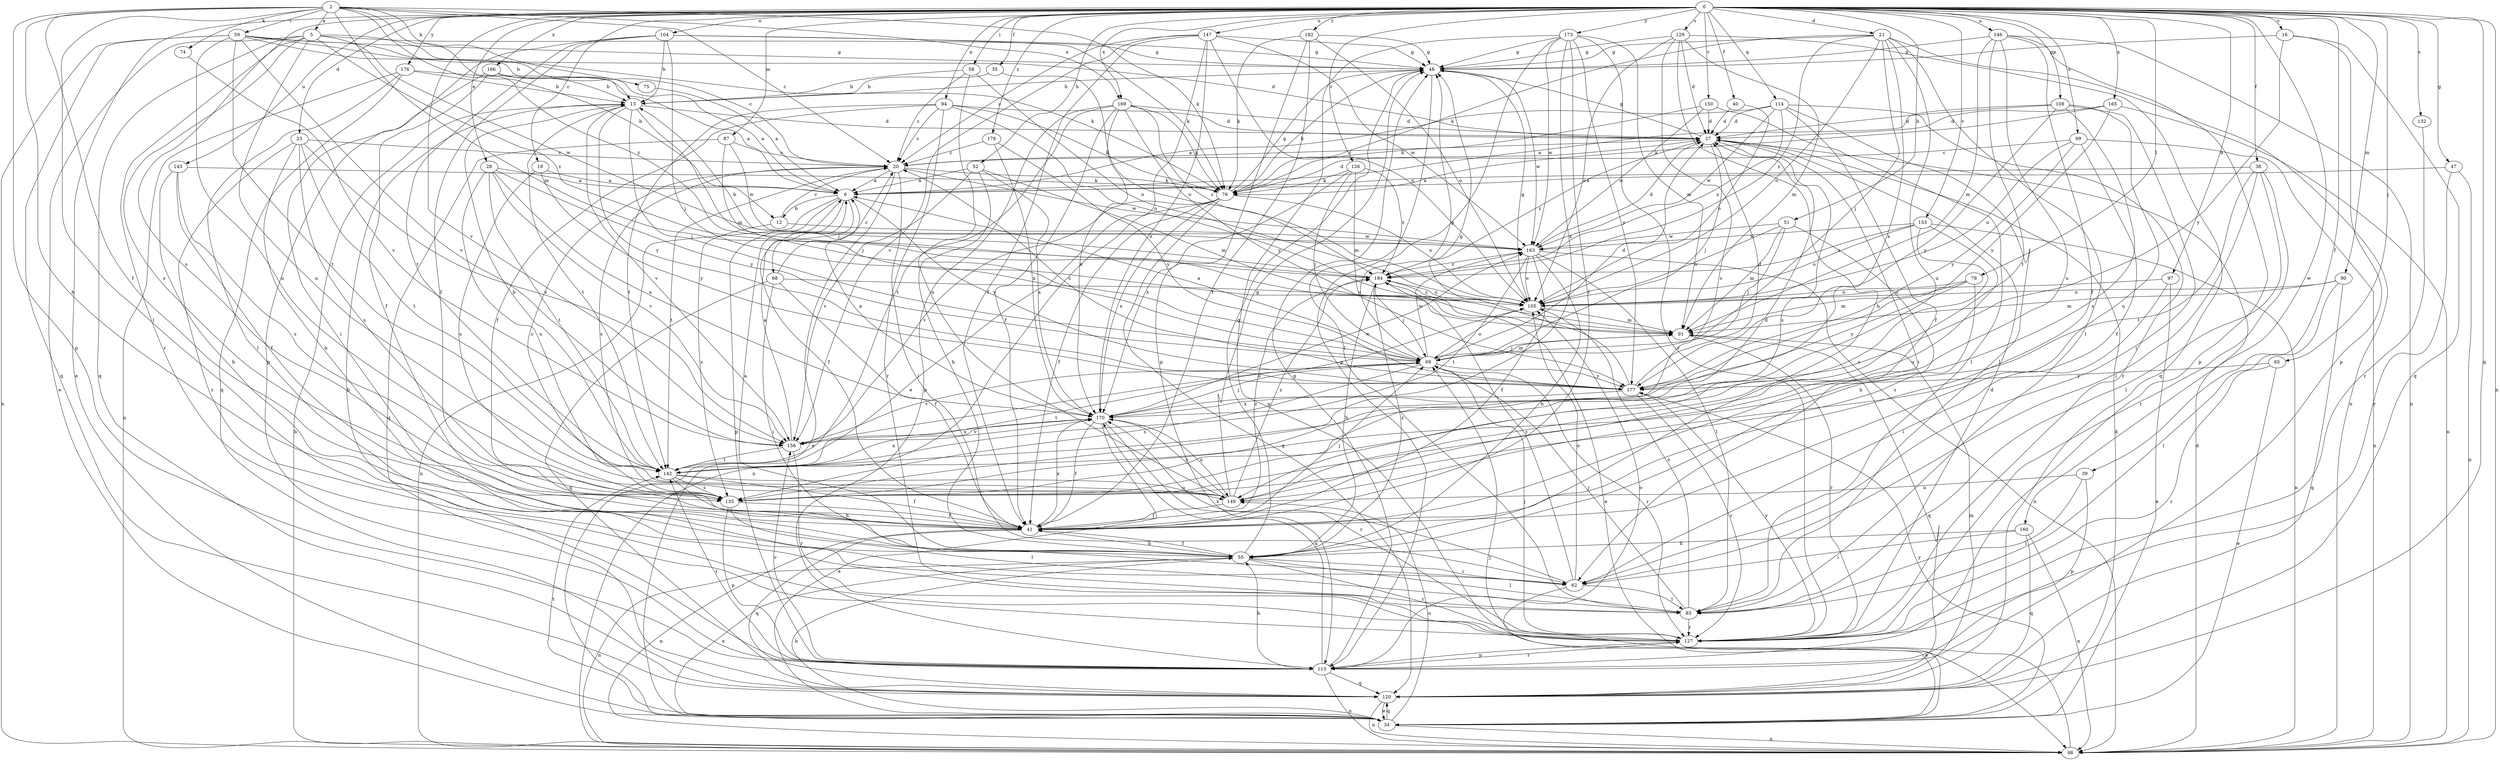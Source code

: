 strict digraph  {
0;
2;
5;
6;
12;
13;
16;
18;
20;
21;
23;
27;
28;
34;
35;
36;
39;
40;
41;
47;
48;
51;
52;
55;
58;
59;
62;
65;
68;
69;
74;
75;
76;
78;
83;
87;
90;
91;
94;
97;
98;
99;
104;
105;
108;
113;
114;
120;
126;
127;
129;
132;
135;
142;
143;
146;
147;
149;
150;
153;
156;
160;
163;
165;
166;
169;
170;
173;
176;
177;
178;
182;
184;
0 -> 16  [label=c];
0 -> 18  [label=c];
0 -> 21  [label=d];
0 -> 23  [label=d];
0 -> 28  [label=e];
0 -> 34  [label=e];
0 -> 35  [label=f];
0 -> 36  [label=f];
0 -> 39  [label=f];
0 -> 40  [label=f];
0 -> 47  [label=g];
0 -> 51  [label=h];
0 -> 52  [label=h];
0 -> 58  [label=i];
0 -> 65  [label=j];
0 -> 78  [label=l];
0 -> 87  [label=m];
0 -> 90  [label=m];
0 -> 94  [label=n];
0 -> 97  [label=n];
0 -> 98  [label=n];
0 -> 99  [label=o];
0 -> 104  [label=o];
0 -> 108  [label=p];
0 -> 114  [label=q];
0 -> 120  [label=q];
0 -> 126  [label=r];
0 -> 129  [label=s];
0 -> 132  [label=s];
0 -> 135  [label=s];
0 -> 143  [label=u];
0 -> 146  [label=u];
0 -> 147  [label=u];
0 -> 150  [label=v];
0 -> 153  [label=v];
0 -> 156  [label=v];
0 -> 160  [label=w];
0 -> 165  [label=x];
0 -> 166  [label=x];
0 -> 169  [label=x];
0 -> 173  [label=y];
0 -> 176  [label=y];
0 -> 178  [label=z];
0 -> 182  [label=z];
2 -> 5  [label=a];
2 -> 12  [label=b];
2 -> 20  [label=c];
2 -> 41  [label=f];
2 -> 55  [label=h];
2 -> 59  [label=i];
2 -> 74  [label=k];
2 -> 75  [label=k];
2 -> 76  [label=k];
2 -> 83  [label=l];
2 -> 91  [label=m];
2 -> 113  [label=p];
2 -> 169  [label=x];
2 -> 184  [label=z];
5 -> 27  [label=d];
5 -> 34  [label=e];
5 -> 48  [label=g];
5 -> 120  [label=q];
5 -> 127  [label=r];
5 -> 135  [label=s];
5 -> 149  [label=u];
5 -> 163  [label=w];
5 -> 184  [label=z];
6 -> 12  [label=b];
6 -> 41  [label=f];
6 -> 68  [label=j];
6 -> 98  [label=n];
6 -> 113  [label=p];
6 -> 177  [label=y];
12 -> 20  [label=c];
12 -> 135  [label=s];
12 -> 163  [label=w];
13 -> 27  [label=d];
13 -> 69  [label=j];
13 -> 91  [label=m];
13 -> 142  [label=t];
13 -> 156  [label=v];
13 -> 177  [label=y];
16 -> 48  [label=g];
16 -> 113  [label=p];
16 -> 120  [label=q];
16 -> 177  [label=y];
18 -> 6  [label=a];
18 -> 135  [label=s];
18 -> 177  [label=y];
20 -> 6  [label=a];
20 -> 34  [label=e];
20 -> 62  [label=i];
20 -> 76  [label=k];
20 -> 135  [label=s];
20 -> 142  [label=t];
20 -> 163  [label=w];
21 -> 48  [label=g];
21 -> 69  [label=j];
21 -> 76  [label=k];
21 -> 83  [label=l];
21 -> 98  [label=n];
21 -> 105  [label=o];
21 -> 149  [label=u];
21 -> 170  [label=x];
21 -> 184  [label=z];
23 -> 20  [label=c];
23 -> 55  [label=h];
23 -> 127  [label=r];
23 -> 135  [label=s];
23 -> 142  [label=t];
23 -> 156  [label=v];
27 -> 20  [label=c];
27 -> 48  [label=g];
27 -> 62  [label=i];
27 -> 69  [label=j];
27 -> 135  [label=s];
27 -> 184  [label=z];
28 -> 6  [label=a];
28 -> 142  [label=t];
28 -> 149  [label=u];
28 -> 156  [label=v];
28 -> 170  [label=x];
28 -> 69  [label=y];
34 -> 27  [label=d];
34 -> 55  [label=h];
34 -> 98  [label=n];
34 -> 120  [label=q];
34 -> 142  [label=t];
34 -> 149  [label=u];
34 -> 177  [label=y];
35 -> 13  [label=b];
35 -> 105  [label=o];
36 -> 6  [label=a];
36 -> 62  [label=i];
36 -> 83  [label=l];
36 -> 127  [label=r];
36 -> 142  [label=t];
39 -> 83  [label=l];
39 -> 113  [label=p];
39 -> 149  [label=u];
40 -> 27  [label=d];
40 -> 105  [label=o];
41 -> 55  [label=h];
41 -> 69  [label=j];
41 -> 98  [label=n];
41 -> 120  [label=q];
41 -> 170  [label=x];
41 -> 184  [label=z];
47 -> 6  [label=a];
47 -> 98  [label=n];
47 -> 127  [label=r];
48 -> 13  [label=b];
48 -> 76  [label=k];
48 -> 83  [label=l];
48 -> 163  [label=w];
51 -> 55  [label=h];
51 -> 69  [label=j];
51 -> 91  [label=m];
51 -> 105  [label=o];
51 -> 163  [label=w];
52 -> 6  [label=a];
52 -> 55  [label=h];
52 -> 91  [label=m];
52 -> 156  [label=v];
52 -> 170  [label=x];
55 -> 6  [label=a];
55 -> 34  [label=e];
55 -> 41  [label=f];
55 -> 48  [label=g];
55 -> 62  [label=i];
55 -> 83  [label=l];
55 -> 98  [label=n];
55 -> 127  [label=r];
55 -> 184  [label=z];
58 -> 13  [label=b];
58 -> 20  [label=c];
58 -> 105  [label=o];
58 -> 149  [label=u];
59 -> 13  [label=b];
59 -> 20  [label=c];
59 -> 48  [label=g];
59 -> 76  [label=k];
59 -> 98  [label=n];
59 -> 120  [label=q];
59 -> 142  [label=t];
59 -> 149  [label=u];
59 -> 156  [label=v];
62 -> 34  [label=e];
62 -> 83  [label=l];
62 -> 105  [label=o];
62 -> 170  [label=x];
62 -> 184  [label=z];
65 -> 34  [label=e];
65 -> 127  [label=r];
65 -> 177  [label=y];
68 -> 20  [label=c];
68 -> 41  [label=f];
68 -> 62  [label=i];
68 -> 105  [label=o];
68 -> 120  [label=q];
69 -> 6  [label=a];
69 -> 27  [label=d];
69 -> 48  [label=g];
69 -> 91  [label=m];
69 -> 105  [label=o];
69 -> 127  [label=r];
69 -> 135  [label=s];
69 -> 142  [label=t];
69 -> 156  [label=v];
69 -> 163  [label=w];
69 -> 177  [label=y];
74 -> 156  [label=v];
75 -> 6  [label=a];
76 -> 27  [label=d];
76 -> 41  [label=f];
76 -> 48  [label=g];
76 -> 98  [label=n];
76 -> 105  [label=o];
76 -> 120  [label=q];
76 -> 156  [label=v];
76 -> 170  [label=x];
78 -> 91  [label=m];
78 -> 105  [label=o];
78 -> 135  [label=s];
78 -> 177  [label=y];
83 -> 69  [label=j];
83 -> 105  [label=o];
83 -> 127  [label=r];
87 -> 20  [label=c];
87 -> 69  [label=j];
87 -> 120  [label=q];
87 -> 163  [label=w];
90 -> 83  [label=l];
90 -> 91  [label=m];
90 -> 105  [label=o];
90 -> 120  [label=q];
91 -> 69  [label=j];
91 -> 120  [label=q];
91 -> 127  [label=r];
94 -> 20  [label=c];
94 -> 27  [label=d];
94 -> 41  [label=f];
94 -> 76  [label=k];
94 -> 105  [label=o];
94 -> 127  [label=r];
94 -> 142  [label=t];
97 -> 34  [label=e];
97 -> 62  [label=i];
97 -> 105  [label=o];
98 -> 13  [label=b];
98 -> 27  [label=d];
98 -> 69  [label=j];
99 -> 20  [label=c];
99 -> 41  [label=f];
99 -> 98  [label=n];
99 -> 105  [label=o];
99 -> 177  [label=y];
104 -> 13  [label=b];
104 -> 41  [label=f];
104 -> 48  [label=g];
104 -> 69  [label=j];
104 -> 76  [label=k];
104 -> 113  [label=p];
104 -> 142  [label=t];
105 -> 48  [label=g];
105 -> 91  [label=m];
105 -> 184  [label=z];
108 -> 6  [label=a];
108 -> 27  [label=d];
108 -> 62  [label=i];
108 -> 135  [label=s];
108 -> 149  [label=u];
108 -> 177  [label=y];
113 -> 13  [label=b];
113 -> 48  [label=g];
113 -> 55  [label=h];
113 -> 98  [label=n];
113 -> 105  [label=o];
113 -> 120  [label=q];
113 -> 127  [label=r];
113 -> 142  [label=t];
113 -> 156  [label=v];
113 -> 170  [label=x];
114 -> 6  [label=a];
114 -> 27  [label=d];
114 -> 41  [label=f];
114 -> 83  [label=l];
114 -> 127  [label=r];
114 -> 163  [label=w];
114 -> 184  [label=z];
120 -> 34  [label=e];
120 -> 91  [label=m];
120 -> 98  [label=n];
126 -> 69  [label=j];
126 -> 76  [label=k];
126 -> 91  [label=m];
126 -> 170  [label=x];
126 -> 184  [label=z];
127 -> 27  [label=d];
127 -> 69  [label=j];
127 -> 113  [label=p];
127 -> 177  [label=y];
129 -> 27  [label=d];
129 -> 48  [label=g];
129 -> 55  [label=h];
129 -> 91  [label=m];
129 -> 105  [label=o];
129 -> 120  [label=q];
129 -> 135  [label=s];
132 -> 127  [label=r];
135 -> 20  [label=c];
135 -> 27  [label=d];
135 -> 41  [label=f];
135 -> 83  [label=l];
135 -> 113  [label=p];
142 -> 13  [label=b];
142 -> 41  [label=f];
142 -> 55  [label=h];
142 -> 135  [label=s];
142 -> 149  [label=u];
142 -> 170  [label=x];
143 -> 41  [label=f];
143 -> 55  [label=h];
143 -> 76  [label=k];
143 -> 135  [label=s];
146 -> 41  [label=f];
146 -> 48  [label=g];
146 -> 91  [label=m];
146 -> 98  [label=n];
146 -> 113  [label=p];
146 -> 142  [label=t];
146 -> 149  [label=u];
147 -> 20  [label=c];
147 -> 34  [label=e];
147 -> 41  [label=f];
147 -> 48  [label=g];
147 -> 105  [label=o];
147 -> 156  [label=v];
147 -> 163  [label=w];
147 -> 170  [label=x];
149 -> 41  [label=f];
149 -> 48  [label=g];
149 -> 170  [label=x];
149 -> 184  [label=z];
150 -> 27  [label=d];
150 -> 76  [label=k];
150 -> 83  [label=l];
150 -> 163  [label=w];
153 -> 98  [label=n];
153 -> 105  [label=o];
153 -> 135  [label=s];
153 -> 149  [label=u];
153 -> 163  [label=w];
153 -> 184  [label=z];
156 -> 6  [label=a];
156 -> 105  [label=o];
156 -> 127  [label=r];
156 -> 142  [label=t];
156 -> 170  [label=x];
160 -> 55  [label=h];
160 -> 62  [label=i];
160 -> 98  [label=n];
160 -> 120  [label=q];
163 -> 27  [label=d];
163 -> 41  [label=f];
163 -> 55  [label=h];
163 -> 83  [label=l];
163 -> 98  [label=n];
163 -> 105  [label=o];
163 -> 142  [label=t];
163 -> 184  [label=z];
165 -> 27  [label=d];
165 -> 76  [label=k];
165 -> 98  [label=n];
165 -> 177  [label=y];
166 -> 6  [label=a];
166 -> 13  [label=b];
166 -> 41  [label=f];
166 -> 62  [label=i];
169 -> 27  [label=d];
169 -> 41  [label=f];
169 -> 76  [label=k];
169 -> 113  [label=p];
169 -> 142  [label=t];
169 -> 170  [label=x];
169 -> 177  [label=y];
169 -> 184  [label=z];
170 -> 6  [label=a];
170 -> 34  [label=e];
170 -> 41  [label=f];
170 -> 69  [label=j];
170 -> 127  [label=r];
170 -> 149  [label=u];
170 -> 156  [label=v];
170 -> 163  [label=w];
173 -> 41  [label=f];
173 -> 48  [label=g];
173 -> 91  [label=m];
173 -> 98  [label=n];
173 -> 113  [label=p];
173 -> 127  [label=r];
173 -> 163  [label=w];
173 -> 170  [label=x];
173 -> 177  [label=y];
176 -> 6  [label=a];
176 -> 13  [label=b];
176 -> 83  [label=l];
176 -> 98  [label=n];
176 -> 120  [label=q];
177 -> 20  [label=c];
177 -> 27  [label=d];
177 -> 48  [label=g];
177 -> 127  [label=r];
177 -> 170  [label=x];
178 -> 20  [label=c];
178 -> 170  [label=x];
178 -> 177  [label=y];
182 -> 41  [label=f];
182 -> 48  [label=g];
182 -> 76  [label=k];
182 -> 105  [label=o];
182 -> 113  [label=p];
184 -> 13  [label=b];
184 -> 34  [label=e];
184 -> 55  [label=h];
184 -> 69  [label=j];
184 -> 105  [label=o];
}
